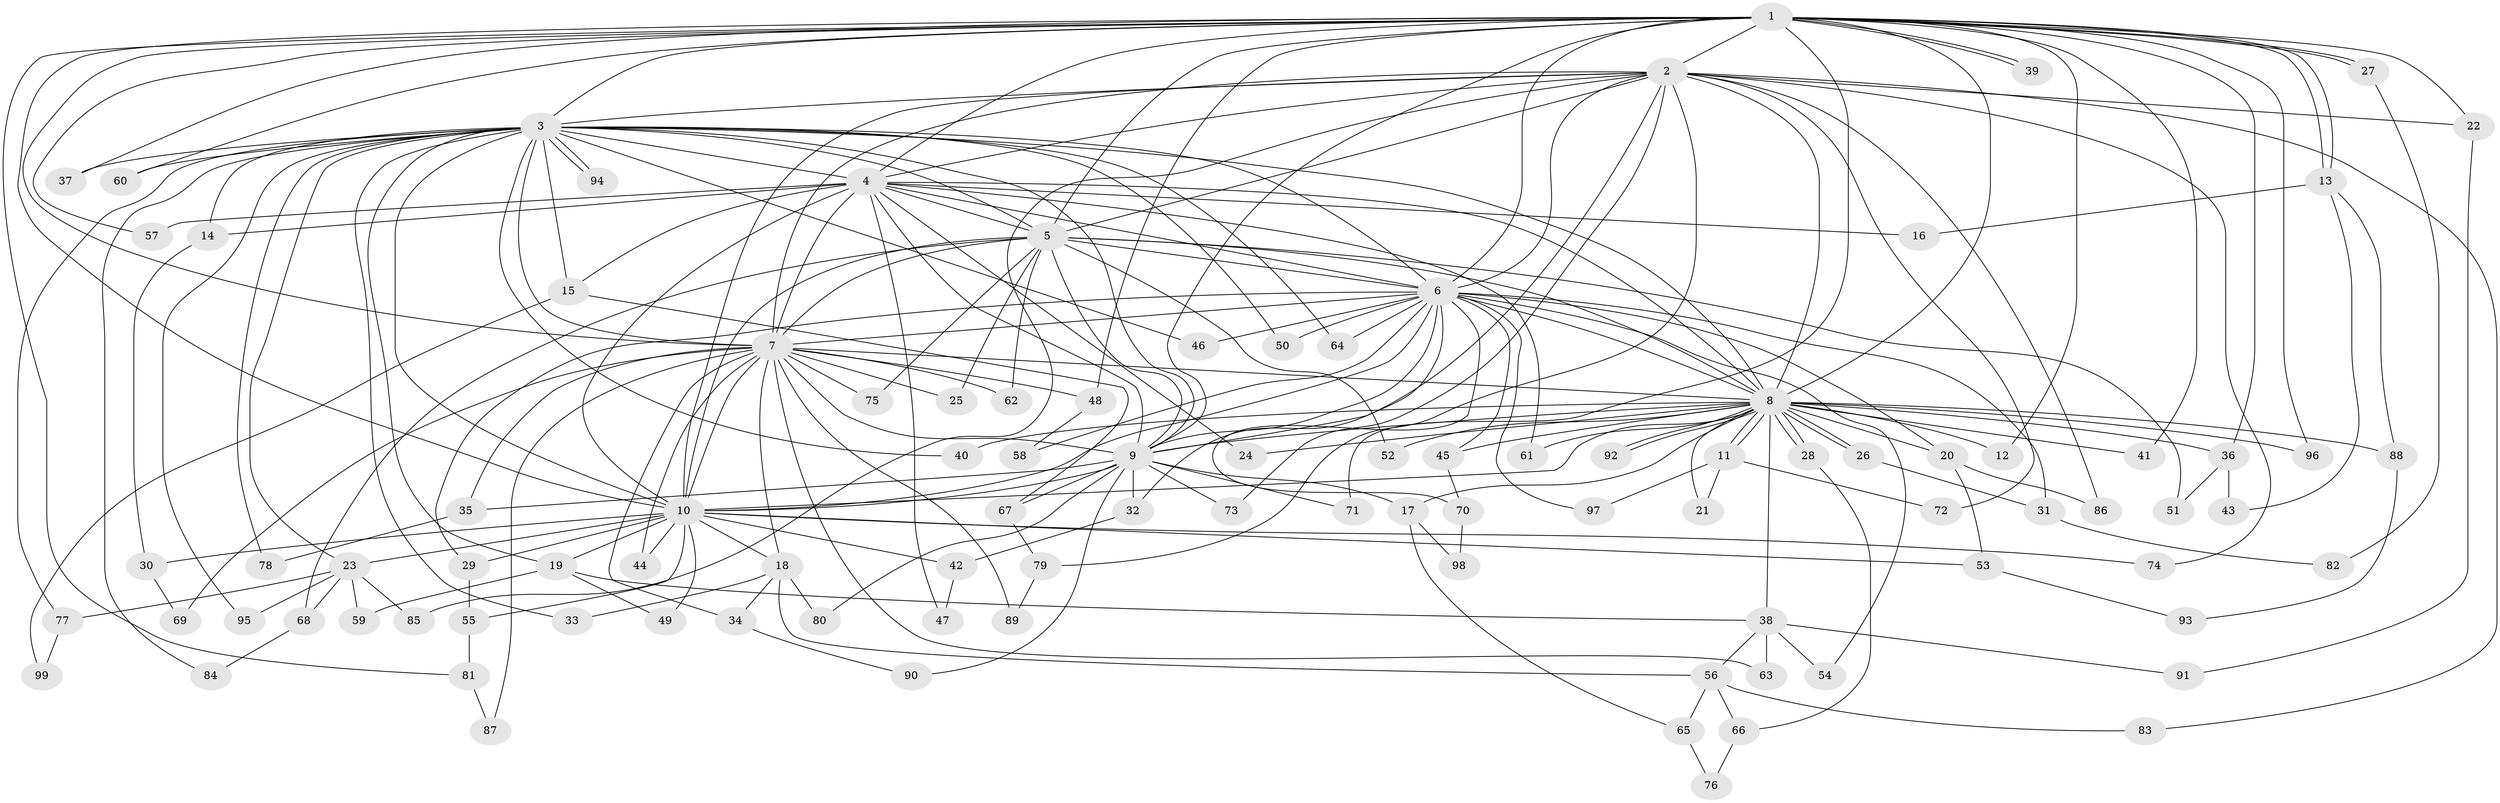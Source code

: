// coarse degree distribution, {12: 0.03333333333333333, 4: 0.1, 13: 0.1, 2: 0.13333333333333333, 20: 0.03333333333333333, 3: 0.23333333333333334, 16: 0.03333333333333333, 1: 0.1, 14: 0.03333333333333333, 10: 0.03333333333333333, 7: 0.06666666666666667, 5: 0.03333333333333333, 6: 0.06666666666666667}
// Generated by graph-tools (version 1.1) at 2025/36/03/04/25 23:36:32]
// undirected, 99 vertices, 223 edges
graph export_dot {
  node [color=gray90,style=filled];
  1;
  2;
  3;
  4;
  5;
  6;
  7;
  8;
  9;
  10;
  11;
  12;
  13;
  14;
  15;
  16;
  17;
  18;
  19;
  20;
  21;
  22;
  23;
  24;
  25;
  26;
  27;
  28;
  29;
  30;
  31;
  32;
  33;
  34;
  35;
  36;
  37;
  38;
  39;
  40;
  41;
  42;
  43;
  44;
  45;
  46;
  47;
  48;
  49;
  50;
  51;
  52;
  53;
  54;
  55;
  56;
  57;
  58;
  59;
  60;
  61;
  62;
  63;
  64;
  65;
  66;
  67;
  68;
  69;
  70;
  71;
  72;
  73;
  74;
  75;
  76;
  77;
  78;
  79;
  80;
  81;
  82;
  83;
  84;
  85;
  86;
  87;
  88;
  89;
  90;
  91;
  92;
  93;
  94;
  95;
  96;
  97;
  98;
  99;
  1 -- 2;
  1 -- 3;
  1 -- 4;
  1 -- 5;
  1 -- 6;
  1 -- 7;
  1 -- 8;
  1 -- 9;
  1 -- 10;
  1 -- 12;
  1 -- 13;
  1 -- 13;
  1 -- 22;
  1 -- 27;
  1 -- 27;
  1 -- 36;
  1 -- 37;
  1 -- 39;
  1 -- 39;
  1 -- 41;
  1 -- 48;
  1 -- 57;
  1 -- 60;
  1 -- 71;
  1 -- 81;
  1 -- 96;
  2 -- 3;
  2 -- 4;
  2 -- 5;
  2 -- 6;
  2 -- 7;
  2 -- 8;
  2 -- 9;
  2 -- 10;
  2 -- 22;
  2 -- 72;
  2 -- 73;
  2 -- 74;
  2 -- 79;
  2 -- 83;
  2 -- 85;
  2 -- 86;
  3 -- 4;
  3 -- 5;
  3 -- 6;
  3 -- 7;
  3 -- 8;
  3 -- 9;
  3 -- 10;
  3 -- 14;
  3 -- 15;
  3 -- 19;
  3 -- 23;
  3 -- 33;
  3 -- 37;
  3 -- 40;
  3 -- 46;
  3 -- 50;
  3 -- 60;
  3 -- 64;
  3 -- 77;
  3 -- 78;
  3 -- 84;
  3 -- 94;
  3 -- 94;
  3 -- 95;
  4 -- 5;
  4 -- 6;
  4 -- 7;
  4 -- 8;
  4 -- 9;
  4 -- 10;
  4 -- 14;
  4 -- 15;
  4 -- 16;
  4 -- 24;
  4 -- 47;
  4 -- 57;
  4 -- 61;
  5 -- 6;
  5 -- 7;
  5 -- 8;
  5 -- 9;
  5 -- 10;
  5 -- 25;
  5 -- 51;
  5 -- 52;
  5 -- 62;
  5 -- 68;
  5 -- 75;
  6 -- 7;
  6 -- 8;
  6 -- 9;
  6 -- 10;
  6 -- 20;
  6 -- 29;
  6 -- 31;
  6 -- 32;
  6 -- 45;
  6 -- 46;
  6 -- 50;
  6 -- 54;
  6 -- 58;
  6 -- 64;
  6 -- 70;
  6 -- 97;
  7 -- 8;
  7 -- 9;
  7 -- 10;
  7 -- 18;
  7 -- 25;
  7 -- 34;
  7 -- 35;
  7 -- 44;
  7 -- 48;
  7 -- 62;
  7 -- 63;
  7 -- 69;
  7 -- 75;
  7 -- 87;
  7 -- 89;
  8 -- 9;
  8 -- 10;
  8 -- 11;
  8 -- 11;
  8 -- 12;
  8 -- 17;
  8 -- 20;
  8 -- 21;
  8 -- 24;
  8 -- 26;
  8 -- 26;
  8 -- 28;
  8 -- 28;
  8 -- 36;
  8 -- 38;
  8 -- 40;
  8 -- 41;
  8 -- 45;
  8 -- 52;
  8 -- 61;
  8 -- 88;
  8 -- 92;
  8 -- 92;
  8 -- 96;
  9 -- 10;
  9 -- 17;
  9 -- 32;
  9 -- 35;
  9 -- 67;
  9 -- 71;
  9 -- 73;
  9 -- 80;
  9 -- 90;
  10 -- 18;
  10 -- 19;
  10 -- 23;
  10 -- 29;
  10 -- 30;
  10 -- 42;
  10 -- 44;
  10 -- 49;
  10 -- 53;
  10 -- 55;
  10 -- 74;
  11 -- 21;
  11 -- 72;
  11 -- 97;
  13 -- 16;
  13 -- 43;
  13 -- 88;
  14 -- 30;
  15 -- 67;
  15 -- 99;
  17 -- 65;
  17 -- 98;
  18 -- 33;
  18 -- 34;
  18 -- 56;
  18 -- 80;
  19 -- 38;
  19 -- 49;
  19 -- 59;
  20 -- 53;
  20 -- 86;
  22 -- 91;
  23 -- 59;
  23 -- 68;
  23 -- 77;
  23 -- 85;
  23 -- 95;
  26 -- 31;
  27 -- 82;
  28 -- 66;
  29 -- 55;
  30 -- 69;
  31 -- 82;
  32 -- 42;
  34 -- 90;
  35 -- 78;
  36 -- 43;
  36 -- 51;
  38 -- 54;
  38 -- 56;
  38 -- 63;
  38 -- 91;
  42 -- 47;
  45 -- 70;
  48 -- 58;
  53 -- 93;
  55 -- 81;
  56 -- 65;
  56 -- 66;
  56 -- 83;
  65 -- 76;
  66 -- 76;
  67 -- 79;
  68 -- 84;
  70 -- 98;
  77 -- 99;
  79 -- 89;
  81 -- 87;
  88 -- 93;
}
